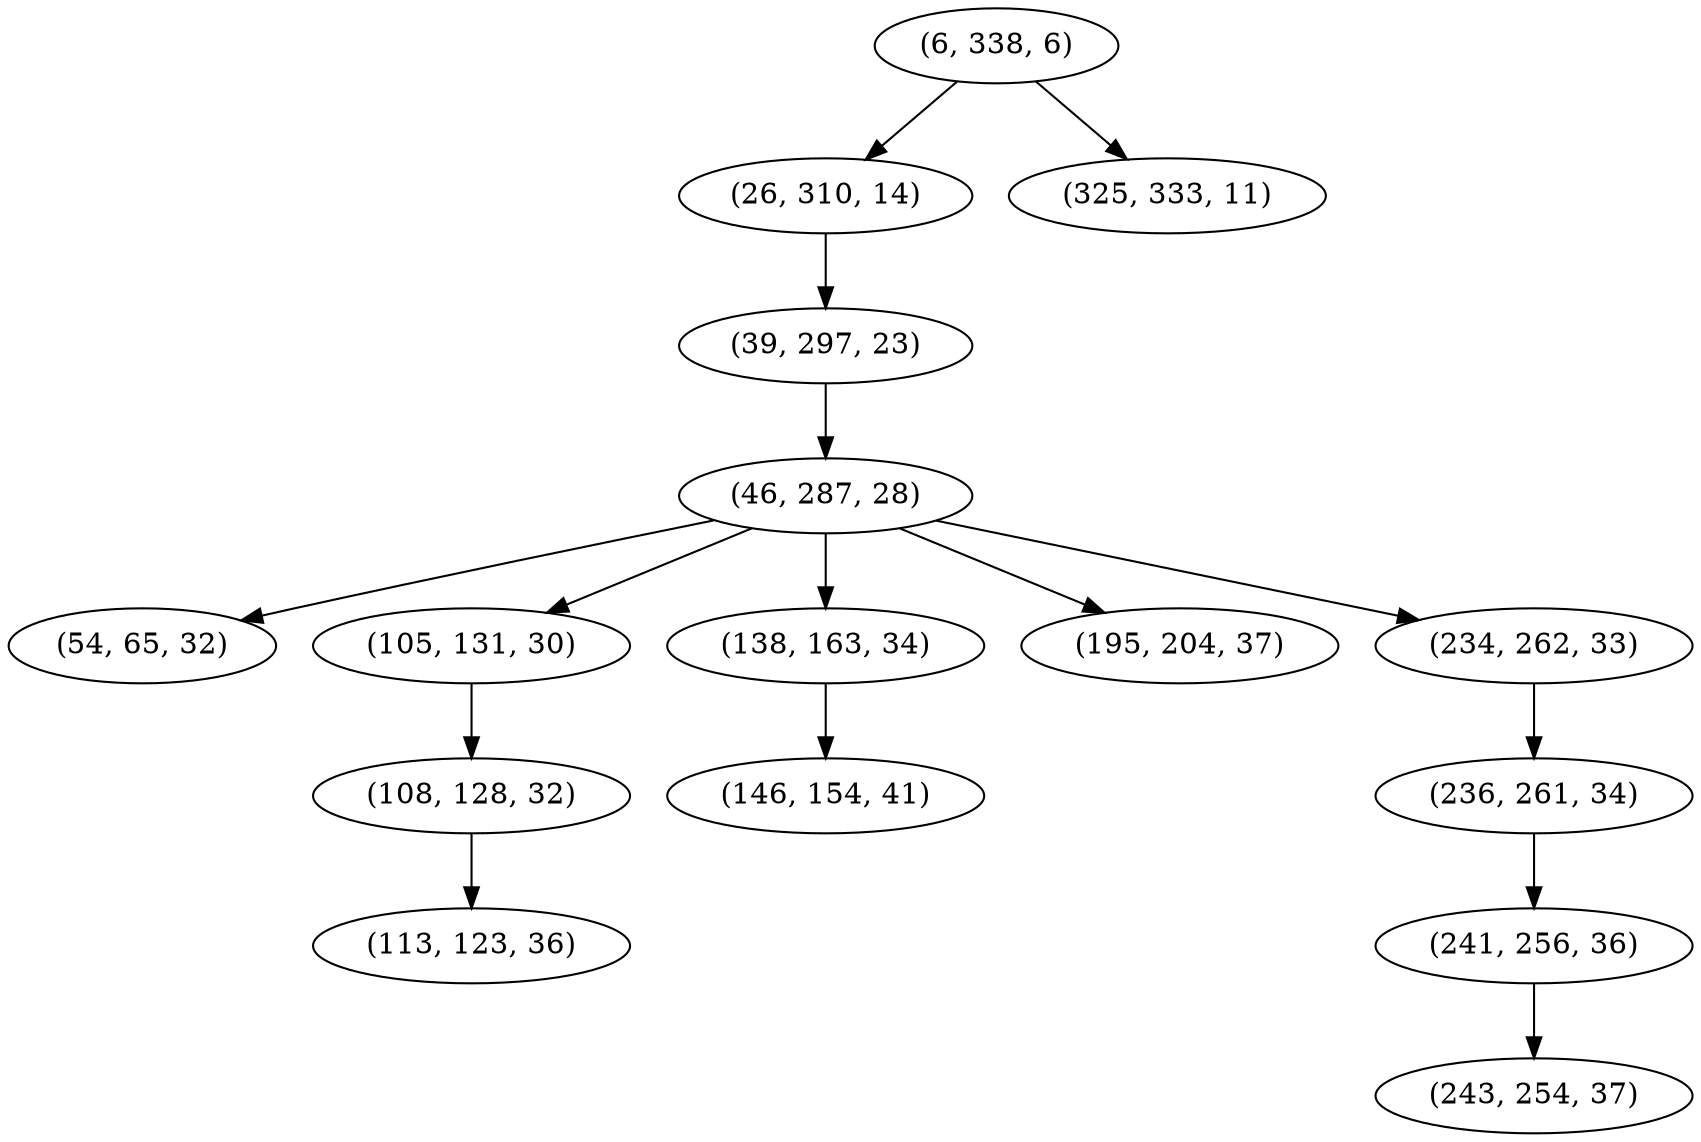 digraph tree {
    "(6, 338, 6)";
    "(26, 310, 14)";
    "(39, 297, 23)";
    "(46, 287, 28)";
    "(54, 65, 32)";
    "(105, 131, 30)";
    "(108, 128, 32)";
    "(113, 123, 36)";
    "(138, 163, 34)";
    "(146, 154, 41)";
    "(195, 204, 37)";
    "(234, 262, 33)";
    "(236, 261, 34)";
    "(241, 256, 36)";
    "(243, 254, 37)";
    "(325, 333, 11)";
    "(6, 338, 6)" -> "(26, 310, 14)";
    "(6, 338, 6)" -> "(325, 333, 11)";
    "(26, 310, 14)" -> "(39, 297, 23)";
    "(39, 297, 23)" -> "(46, 287, 28)";
    "(46, 287, 28)" -> "(54, 65, 32)";
    "(46, 287, 28)" -> "(105, 131, 30)";
    "(46, 287, 28)" -> "(138, 163, 34)";
    "(46, 287, 28)" -> "(195, 204, 37)";
    "(46, 287, 28)" -> "(234, 262, 33)";
    "(105, 131, 30)" -> "(108, 128, 32)";
    "(108, 128, 32)" -> "(113, 123, 36)";
    "(138, 163, 34)" -> "(146, 154, 41)";
    "(234, 262, 33)" -> "(236, 261, 34)";
    "(236, 261, 34)" -> "(241, 256, 36)";
    "(241, 256, 36)" -> "(243, 254, 37)";
}
